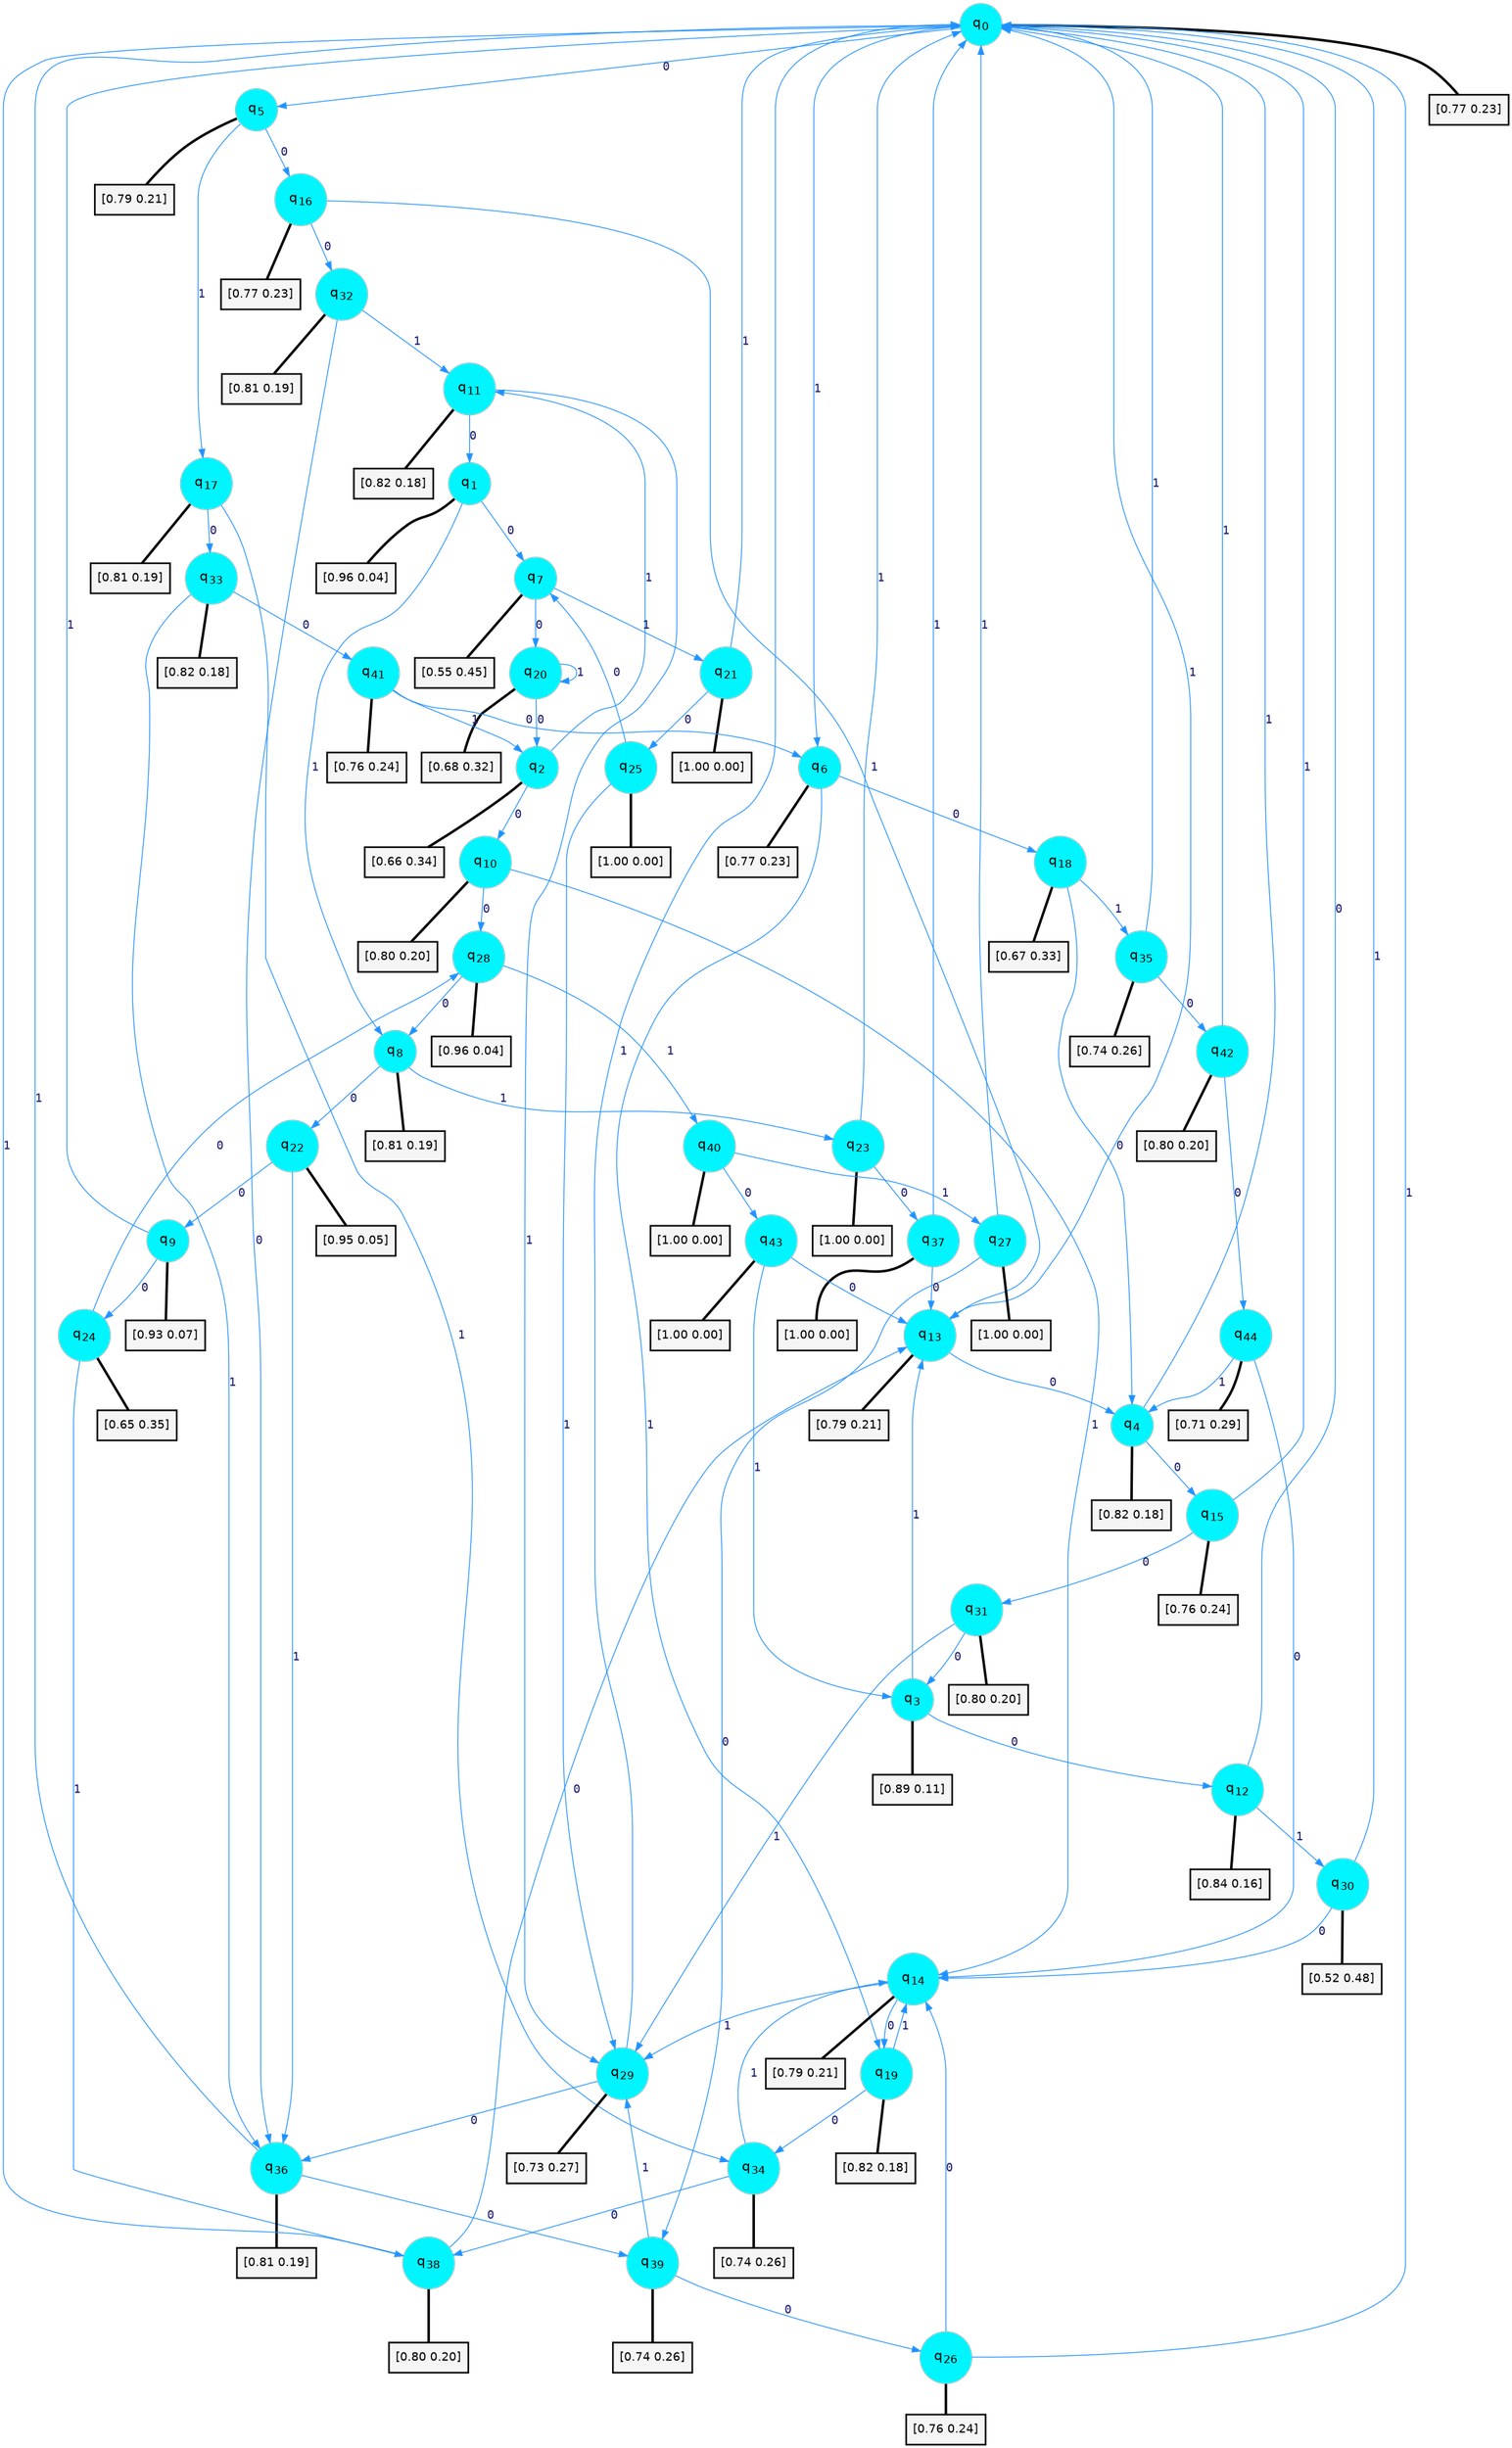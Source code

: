 digraph G {
graph [
bgcolor=transparent, dpi=300, rankdir=TD, size="40,25"];
node [
color=gray, fillcolor=turquoise1, fontcolor=black, fontname=Helvetica, fontsize=16, fontweight=bold, shape=circle, style=filled];
edge [
arrowsize=1, color=dodgerblue1, fontcolor=midnightblue, fontname=courier, fontweight=bold, penwidth=1, style=solid, weight=20];
0[label=<q<SUB>0</SUB>>];
1[label=<q<SUB>1</SUB>>];
2[label=<q<SUB>2</SUB>>];
3[label=<q<SUB>3</SUB>>];
4[label=<q<SUB>4</SUB>>];
5[label=<q<SUB>5</SUB>>];
6[label=<q<SUB>6</SUB>>];
7[label=<q<SUB>7</SUB>>];
8[label=<q<SUB>8</SUB>>];
9[label=<q<SUB>9</SUB>>];
10[label=<q<SUB>10</SUB>>];
11[label=<q<SUB>11</SUB>>];
12[label=<q<SUB>12</SUB>>];
13[label=<q<SUB>13</SUB>>];
14[label=<q<SUB>14</SUB>>];
15[label=<q<SUB>15</SUB>>];
16[label=<q<SUB>16</SUB>>];
17[label=<q<SUB>17</SUB>>];
18[label=<q<SUB>18</SUB>>];
19[label=<q<SUB>19</SUB>>];
20[label=<q<SUB>20</SUB>>];
21[label=<q<SUB>21</SUB>>];
22[label=<q<SUB>22</SUB>>];
23[label=<q<SUB>23</SUB>>];
24[label=<q<SUB>24</SUB>>];
25[label=<q<SUB>25</SUB>>];
26[label=<q<SUB>26</SUB>>];
27[label=<q<SUB>27</SUB>>];
28[label=<q<SUB>28</SUB>>];
29[label=<q<SUB>29</SUB>>];
30[label=<q<SUB>30</SUB>>];
31[label=<q<SUB>31</SUB>>];
32[label=<q<SUB>32</SUB>>];
33[label=<q<SUB>33</SUB>>];
34[label=<q<SUB>34</SUB>>];
35[label=<q<SUB>35</SUB>>];
36[label=<q<SUB>36</SUB>>];
37[label=<q<SUB>37</SUB>>];
38[label=<q<SUB>38</SUB>>];
39[label=<q<SUB>39</SUB>>];
40[label=<q<SUB>40</SUB>>];
41[label=<q<SUB>41</SUB>>];
42[label=<q<SUB>42</SUB>>];
43[label=<q<SUB>43</SUB>>];
44[label=<q<SUB>44</SUB>>];
45[label="[0.77 0.23]", shape=box,fontcolor=black, fontname=Helvetica, fontsize=14, penwidth=2, fillcolor=whitesmoke,color=black];
46[label="[0.96 0.04]", shape=box,fontcolor=black, fontname=Helvetica, fontsize=14, penwidth=2, fillcolor=whitesmoke,color=black];
47[label="[0.66 0.34]", shape=box,fontcolor=black, fontname=Helvetica, fontsize=14, penwidth=2, fillcolor=whitesmoke,color=black];
48[label="[0.89 0.11]", shape=box,fontcolor=black, fontname=Helvetica, fontsize=14, penwidth=2, fillcolor=whitesmoke,color=black];
49[label="[0.82 0.18]", shape=box,fontcolor=black, fontname=Helvetica, fontsize=14, penwidth=2, fillcolor=whitesmoke,color=black];
50[label="[0.79 0.21]", shape=box,fontcolor=black, fontname=Helvetica, fontsize=14, penwidth=2, fillcolor=whitesmoke,color=black];
51[label="[0.77 0.23]", shape=box,fontcolor=black, fontname=Helvetica, fontsize=14, penwidth=2, fillcolor=whitesmoke,color=black];
52[label="[0.55 0.45]", shape=box,fontcolor=black, fontname=Helvetica, fontsize=14, penwidth=2, fillcolor=whitesmoke,color=black];
53[label="[0.81 0.19]", shape=box,fontcolor=black, fontname=Helvetica, fontsize=14, penwidth=2, fillcolor=whitesmoke,color=black];
54[label="[0.93 0.07]", shape=box,fontcolor=black, fontname=Helvetica, fontsize=14, penwidth=2, fillcolor=whitesmoke,color=black];
55[label="[0.80 0.20]", shape=box,fontcolor=black, fontname=Helvetica, fontsize=14, penwidth=2, fillcolor=whitesmoke,color=black];
56[label="[0.82 0.18]", shape=box,fontcolor=black, fontname=Helvetica, fontsize=14, penwidth=2, fillcolor=whitesmoke,color=black];
57[label="[0.84 0.16]", shape=box,fontcolor=black, fontname=Helvetica, fontsize=14, penwidth=2, fillcolor=whitesmoke,color=black];
58[label="[0.79 0.21]", shape=box,fontcolor=black, fontname=Helvetica, fontsize=14, penwidth=2, fillcolor=whitesmoke,color=black];
59[label="[0.79 0.21]", shape=box,fontcolor=black, fontname=Helvetica, fontsize=14, penwidth=2, fillcolor=whitesmoke,color=black];
60[label="[0.76 0.24]", shape=box,fontcolor=black, fontname=Helvetica, fontsize=14, penwidth=2, fillcolor=whitesmoke,color=black];
61[label="[0.77 0.23]", shape=box,fontcolor=black, fontname=Helvetica, fontsize=14, penwidth=2, fillcolor=whitesmoke,color=black];
62[label="[0.81 0.19]", shape=box,fontcolor=black, fontname=Helvetica, fontsize=14, penwidth=2, fillcolor=whitesmoke,color=black];
63[label="[0.67 0.33]", shape=box,fontcolor=black, fontname=Helvetica, fontsize=14, penwidth=2, fillcolor=whitesmoke,color=black];
64[label="[0.82 0.18]", shape=box,fontcolor=black, fontname=Helvetica, fontsize=14, penwidth=2, fillcolor=whitesmoke,color=black];
65[label="[0.68 0.32]", shape=box,fontcolor=black, fontname=Helvetica, fontsize=14, penwidth=2, fillcolor=whitesmoke,color=black];
66[label="[1.00 0.00]", shape=box,fontcolor=black, fontname=Helvetica, fontsize=14, penwidth=2, fillcolor=whitesmoke,color=black];
67[label="[0.95 0.05]", shape=box,fontcolor=black, fontname=Helvetica, fontsize=14, penwidth=2, fillcolor=whitesmoke,color=black];
68[label="[1.00 0.00]", shape=box,fontcolor=black, fontname=Helvetica, fontsize=14, penwidth=2, fillcolor=whitesmoke,color=black];
69[label="[0.65 0.35]", shape=box,fontcolor=black, fontname=Helvetica, fontsize=14, penwidth=2, fillcolor=whitesmoke,color=black];
70[label="[1.00 0.00]", shape=box,fontcolor=black, fontname=Helvetica, fontsize=14, penwidth=2, fillcolor=whitesmoke,color=black];
71[label="[0.76 0.24]", shape=box,fontcolor=black, fontname=Helvetica, fontsize=14, penwidth=2, fillcolor=whitesmoke,color=black];
72[label="[1.00 0.00]", shape=box,fontcolor=black, fontname=Helvetica, fontsize=14, penwidth=2, fillcolor=whitesmoke,color=black];
73[label="[0.96 0.04]", shape=box,fontcolor=black, fontname=Helvetica, fontsize=14, penwidth=2, fillcolor=whitesmoke,color=black];
74[label="[0.73 0.27]", shape=box,fontcolor=black, fontname=Helvetica, fontsize=14, penwidth=2, fillcolor=whitesmoke,color=black];
75[label="[0.52 0.48]", shape=box,fontcolor=black, fontname=Helvetica, fontsize=14, penwidth=2, fillcolor=whitesmoke,color=black];
76[label="[0.80 0.20]", shape=box,fontcolor=black, fontname=Helvetica, fontsize=14, penwidth=2, fillcolor=whitesmoke,color=black];
77[label="[0.81 0.19]", shape=box,fontcolor=black, fontname=Helvetica, fontsize=14, penwidth=2, fillcolor=whitesmoke,color=black];
78[label="[0.82 0.18]", shape=box,fontcolor=black, fontname=Helvetica, fontsize=14, penwidth=2, fillcolor=whitesmoke,color=black];
79[label="[0.74 0.26]", shape=box,fontcolor=black, fontname=Helvetica, fontsize=14, penwidth=2, fillcolor=whitesmoke,color=black];
80[label="[0.74 0.26]", shape=box,fontcolor=black, fontname=Helvetica, fontsize=14, penwidth=2, fillcolor=whitesmoke,color=black];
81[label="[0.81 0.19]", shape=box,fontcolor=black, fontname=Helvetica, fontsize=14, penwidth=2, fillcolor=whitesmoke,color=black];
82[label="[1.00 0.00]", shape=box,fontcolor=black, fontname=Helvetica, fontsize=14, penwidth=2, fillcolor=whitesmoke,color=black];
83[label="[0.80 0.20]", shape=box,fontcolor=black, fontname=Helvetica, fontsize=14, penwidth=2, fillcolor=whitesmoke,color=black];
84[label="[0.74 0.26]", shape=box,fontcolor=black, fontname=Helvetica, fontsize=14, penwidth=2, fillcolor=whitesmoke,color=black];
85[label="[1.00 0.00]", shape=box,fontcolor=black, fontname=Helvetica, fontsize=14, penwidth=2, fillcolor=whitesmoke,color=black];
86[label="[0.76 0.24]", shape=box,fontcolor=black, fontname=Helvetica, fontsize=14, penwidth=2, fillcolor=whitesmoke,color=black];
87[label="[0.80 0.20]", shape=box,fontcolor=black, fontname=Helvetica, fontsize=14, penwidth=2, fillcolor=whitesmoke,color=black];
88[label="[1.00 0.00]", shape=box,fontcolor=black, fontname=Helvetica, fontsize=14, penwidth=2, fillcolor=whitesmoke,color=black];
89[label="[0.71 0.29]", shape=box,fontcolor=black, fontname=Helvetica, fontsize=14, penwidth=2, fillcolor=whitesmoke,color=black];
0->5 [label=0];
0->6 [label=1];
0->45 [arrowhead=none, penwidth=3,color=black];
1->7 [label=0];
1->8 [label=1];
1->46 [arrowhead=none, penwidth=3,color=black];
2->10 [label=0];
2->11 [label=1];
2->47 [arrowhead=none, penwidth=3,color=black];
3->12 [label=0];
3->13 [label=1];
3->48 [arrowhead=none, penwidth=3,color=black];
4->15 [label=0];
4->0 [label=1];
4->49 [arrowhead=none, penwidth=3,color=black];
5->16 [label=0];
5->17 [label=1];
5->50 [arrowhead=none, penwidth=3,color=black];
6->18 [label=0];
6->19 [label=1];
6->51 [arrowhead=none, penwidth=3,color=black];
7->20 [label=0];
7->21 [label=1];
7->52 [arrowhead=none, penwidth=3,color=black];
8->22 [label=0];
8->23 [label=1];
8->53 [arrowhead=none, penwidth=3,color=black];
9->24 [label=0];
9->0 [label=1];
9->54 [arrowhead=none, penwidth=3,color=black];
10->28 [label=0];
10->14 [label=1];
10->55 [arrowhead=none, penwidth=3,color=black];
11->1 [label=0];
11->29 [label=1];
11->56 [arrowhead=none, penwidth=3,color=black];
12->0 [label=0];
12->30 [label=1];
12->57 [arrowhead=none, penwidth=3,color=black];
13->4 [label=0];
13->0 [label=1];
13->58 [arrowhead=none, penwidth=3,color=black];
14->19 [label=0];
14->29 [label=1];
14->59 [arrowhead=none, penwidth=3,color=black];
15->31 [label=0];
15->0 [label=1];
15->60 [arrowhead=none, penwidth=3,color=black];
16->32 [label=0];
16->13 [label=1];
16->61 [arrowhead=none, penwidth=3,color=black];
17->33 [label=0];
17->34 [label=1];
17->62 [arrowhead=none, penwidth=3,color=black];
18->4 [label=0];
18->35 [label=1];
18->63 [arrowhead=none, penwidth=3,color=black];
19->34 [label=0];
19->14 [label=1];
19->64 [arrowhead=none, penwidth=3,color=black];
20->2 [label=0];
20->20 [label=1];
20->65 [arrowhead=none, penwidth=3,color=black];
21->25 [label=0];
21->0 [label=1];
21->66 [arrowhead=none, penwidth=3,color=black];
22->9 [label=0];
22->36 [label=1];
22->67 [arrowhead=none, penwidth=3,color=black];
23->37 [label=0];
23->0 [label=1];
23->68 [arrowhead=none, penwidth=3,color=black];
24->28 [label=0];
24->38 [label=1];
24->69 [arrowhead=none, penwidth=3,color=black];
25->7 [label=0];
25->29 [label=1];
25->70 [arrowhead=none, penwidth=3,color=black];
26->14 [label=0];
26->0 [label=1];
26->71 [arrowhead=none, penwidth=3,color=black];
27->39 [label=0];
27->0 [label=1];
27->72 [arrowhead=none, penwidth=3,color=black];
28->8 [label=0];
28->40 [label=1];
28->73 [arrowhead=none, penwidth=3,color=black];
29->36 [label=0];
29->0 [label=1];
29->74 [arrowhead=none, penwidth=3,color=black];
30->14 [label=0];
30->0 [label=1];
30->75 [arrowhead=none, penwidth=3,color=black];
31->3 [label=0];
31->29 [label=1];
31->76 [arrowhead=none, penwidth=3,color=black];
32->36 [label=0];
32->11 [label=1];
32->77 [arrowhead=none, penwidth=3,color=black];
33->41 [label=0];
33->36 [label=1];
33->78 [arrowhead=none, penwidth=3,color=black];
34->38 [label=0];
34->14 [label=1];
34->79 [arrowhead=none, penwidth=3,color=black];
35->42 [label=0];
35->0 [label=1];
35->80 [arrowhead=none, penwidth=3,color=black];
36->39 [label=0];
36->0 [label=1];
36->81 [arrowhead=none, penwidth=3,color=black];
37->13 [label=0];
37->0 [label=1];
37->82 [arrowhead=none, penwidth=3,color=black];
38->13 [label=0];
38->0 [label=1];
38->83 [arrowhead=none, penwidth=3,color=black];
39->26 [label=0];
39->29 [label=1];
39->84 [arrowhead=none, penwidth=3,color=black];
40->43 [label=0];
40->27 [label=1];
40->85 [arrowhead=none, penwidth=3,color=black];
41->6 [label=0];
41->2 [label=1];
41->86 [arrowhead=none, penwidth=3,color=black];
42->44 [label=0];
42->0 [label=1];
42->87 [arrowhead=none, penwidth=3,color=black];
43->13 [label=0];
43->3 [label=1];
43->88 [arrowhead=none, penwidth=3,color=black];
44->14 [label=0];
44->4 [label=1];
44->89 [arrowhead=none, penwidth=3,color=black];
}
